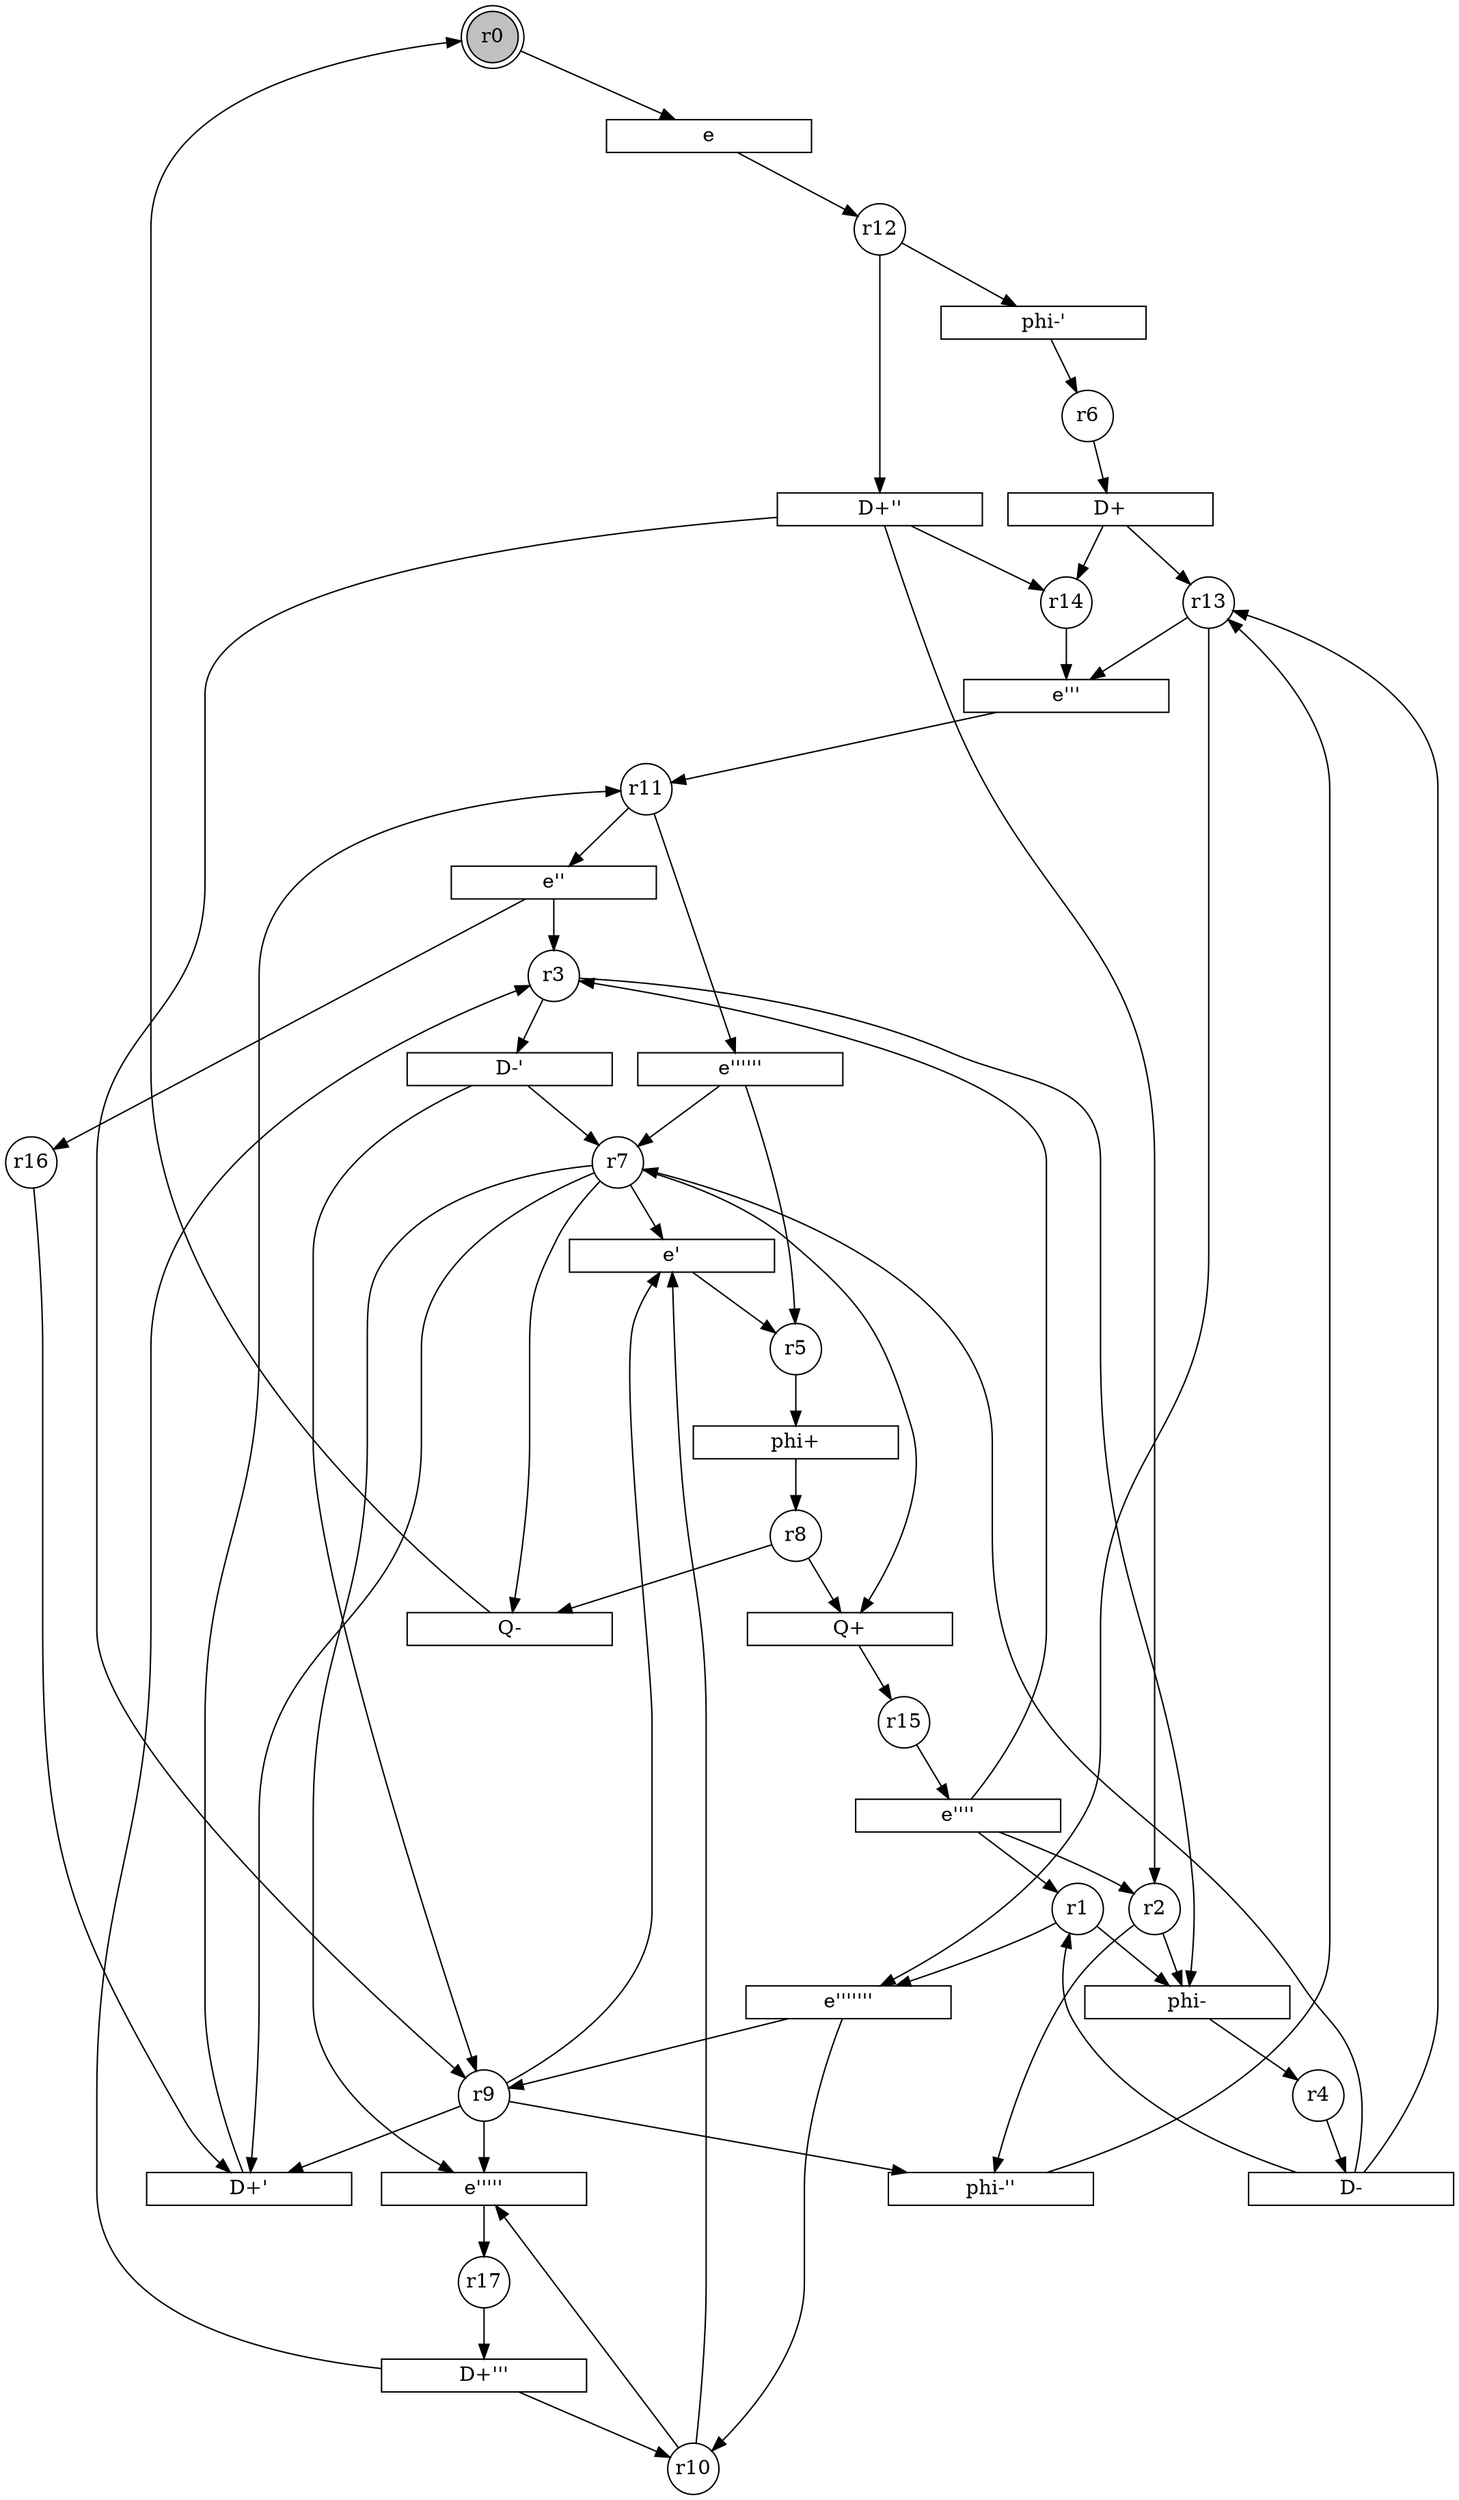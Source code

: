 digraph dff_PN{
subgraph initial_place {
	node [shape=doublecircle,fixedsize=true, fixedsize = 2, color = black, fillcolor = gray, style = filled];
	r0;
}
subgraph place {     
	node [shape=circle,fixedsize=true, fixedsize = 2];
	r7;
	r9;
	r10;
	r17;
	r5;
	r1;
	r13;
	r2;
	r3;
	r4;
	r8;
	r12;
	r14;
	r6;
	r11;
	r16;
	r15;
}
subgraph transitions {
	node [shape=rect,height=0.2,width=2, forcelabels = false];
	7 [label = "e'"];
	8 [label = "e''"];
	9 [label = "D-'"];
	10 [label = "phi-'"];
	11 [label = "e'''"];
	12 [label = "e''''"];
	13 [label = "e'''''"];
	14 [label = "D+'"];
	15 [label = "phi-''"];
	16 [label = "D+''"];
	17 [label = "e''''''"];
	18 [label = "e'''''''"];
	19 [label = "D+'''"];
	0 [label = "e"];
	1 [label = "phi-"];
	2 [label = "D-"];
	3 [label = "phi+"];
	4 [label = "D+"];
	5 [label = "Q-"];
	6 [label = "Q+"];
}
	r0 -> 0;
	r1 -> 1;
	r2 -> 1;
	r3 -> 1;
	r4 -> 2;
	r5 -> 3;
	r6 -> 4;
	r7 -> 5;
	r8 -> 5;
	r7 -> 6;
	r8 -> 6;
	r7 -> 7;
	r9 -> 7;
	r10 -> 7;
	r11 -> 8;
	r3 -> 9;
	r12 -> 10;
	r13 -> 11;
	r14 -> 11;
	r15 -> 12;
	r7 -> 13;
	r9 -> 13;
	r10 -> 13;
	r7 -> 14;
	r9 -> 14;
	r16 -> 14;
	r9 -> 15;
	r2 -> 15;
	r12 -> 16;
	r11 -> 17;
	r1 -> 18;
	r13 -> 18;
	r17 -> 19;
	0 -> r12;
	1 -> r4;
	2 -> r7;
	2 -> r1;
	2 -> r13;
	3 -> r8;
	4 -> r13;
	4 -> r14;
	5 -> r0;
	6 -> r15;
	7 -> r5;
	8 -> r3;
	8 -> r16;
	9 -> r7;
	9 -> r9;
	10 -> r6;
	11 -> r11;
	12 -> r1;
	12 -> r2;
	12 -> r3;
	13 -> r17;
	14 -> r11;
	15 -> r13;
	16 -> r9;
	16 -> r2;
	16 -> r14;
	17 -> r7;
	17 -> r5;
	18 -> r9;
	18 -> r10;
	19 -> r10;
	19 -> r3;
}